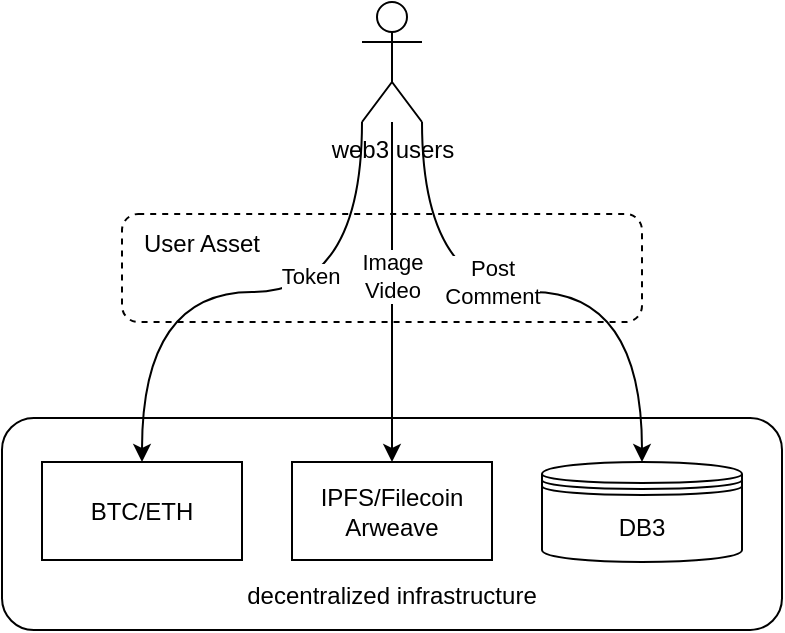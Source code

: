 <mxfile version="15.4.0" type="device"><diagram id="gtNHWnxdkgB9CYN3SvPO" name="position"><mxGraphModel dx="1106" dy="997" grid="0" gridSize="10" guides="1" tooltips="1" connect="1" arrows="1" fold="1" page="1" pageScale="1" pageWidth="827" pageHeight="1169" math="0" shadow="0"><root><mxCell id="0"/><mxCell id="1" parent="0"/><mxCell id="lLtBPlN1QBo-kXLzdG5X-13" value="" style="rounded=1;whiteSpace=wrap;html=1;strokeColor=default;dashed=1;" vertex="1" parent="1"><mxGeometry x="270" y="256" width="260" height="54" as="geometry"/></mxCell><mxCell id="lLtBPlN1QBo-kXLzdG5X-3" value="" style="rounded=1;whiteSpace=wrap;html=1;" vertex="1" parent="1"><mxGeometry x="210" y="358" width="390" height="106" as="geometry"/></mxCell><mxCell id="lLtBPlN1QBo-kXLzdG5X-1" value="BTC/ETH" style="rounded=0;whiteSpace=wrap;html=1;" vertex="1" parent="1"><mxGeometry x="230" y="380" width="100" height="49" as="geometry"/></mxCell><mxCell id="lLtBPlN1QBo-kXLzdG5X-2" value="DB3" style="shape=datastore;whiteSpace=wrap;html=1;" vertex="1" parent="1"><mxGeometry x="480" y="380" width="100" height="50" as="geometry"/></mxCell><mxCell id="lLtBPlN1QBo-kXLzdG5X-4" value="decentralized infrastructure" style="text;html=1;strokeColor=none;fillColor=none;align=center;verticalAlign=middle;whiteSpace=wrap;rounded=0;" vertex="1" parent="1"><mxGeometry x="330" y="432" width="150" height="30" as="geometry"/></mxCell><mxCell id="lLtBPlN1QBo-kXLzdG5X-5" value="IPFS/Filecoin&lt;br&gt;Arweave" style="rounded=0;whiteSpace=wrap;html=1;" vertex="1" parent="1"><mxGeometry x="355" y="380" width="100" height="49" as="geometry"/></mxCell><mxCell id="lLtBPlN1QBo-kXLzdG5X-7" style="edgeStyle=orthogonalEdgeStyle;rounded=0;orthogonalLoop=1;jettySize=auto;html=1;curved=1;exitX=0;exitY=1;exitDx=0;exitDy=0;exitPerimeter=0;" edge="1" parent="1" source="lLtBPlN1QBo-kXLzdG5X-6" target="lLtBPlN1QBo-kXLzdG5X-1"><mxGeometry relative="1" as="geometry"/></mxCell><mxCell id="lLtBPlN1QBo-kXLzdG5X-8" value="Token" style="edgeLabel;html=1;align=center;verticalAlign=middle;resizable=0;points=[];" vertex="1" connectable="0" parent="lLtBPlN1QBo-kXLzdG5X-7"><mxGeometry x="-0.207" y="-8" relative="1" as="geometry"><mxPoint as="offset"/></mxGeometry></mxCell><mxCell id="lLtBPlN1QBo-kXLzdG5X-9" style="edgeStyle=orthogonalEdgeStyle;curved=1;rounded=0;orthogonalLoop=1;jettySize=auto;html=1;" edge="1" parent="1" source="lLtBPlN1QBo-kXLzdG5X-6" target="lLtBPlN1QBo-kXLzdG5X-5"><mxGeometry relative="1" as="geometry"/></mxCell><mxCell id="lLtBPlN1QBo-kXLzdG5X-10" value="Image&lt;br&gt;Video" style="edgeLabel;html=1;align=center;verticalAlign=middle;resizable=0;points=[];" vertex="1" connectable="0" parent="lLtBPlN1QBo-kXLzdG5X-9"><mxGeometry x="-0.094" relative="1" as="geometry"><mxPoint as="offset"/></mxGeometry></mxCell><mxCell id="lLtBPlN1QBo-kXLzdG5X-11" style="edgeStyle=orthogonalEdgeStyle;curved=1;rounded=0;orthogonalLoop=1;jettySize=auto;html=1;entryX=0.5;entryY=0;entryDx=0;entryDy=0;exitX=1;exitY=1;exitDx=0;exitDy=0;exitPerimeter=0;" edge="1" parent="1" source="lLtBPlN1QBo-kXLzdG5X-6" target="lLtBPlN1QBo-kXLzdG5X-2"><mxGeometry relative="1" as="geometry"/></mxCell><mxCell id="lLtBPlN1QBo-kXLzdG5X-12" value="Post &lt;br&gt;Comment" style="edgeLabel;html=1;align=center;verticalAlign=middle;resizable=0;points=[];" vertex="1" connectable="0" parent="lLtBPlN1QBo-kXLzdG5X-11"><mxGeometry x="-0.221" y="14" relative="1" as="geometry"><mxPoint x="11" y="9" as="offset"/></mxGeometry></mxCell><mxCell id="lLtBPlN1QBo-kXLzdG5X-6" value="web3 users" style="shape=umlActor;verticalLabelPosition=bottom;verticalAlign=top;html=1;outlineConnect=0;" vertex="1" parent="1"><mxGeometry x="390" y="150" width="30" height="60" as="geometry"/></mxCell><mxCell id="lLtBPlN1QBo-kXLzdG5X-17" value="User Asset" style="text;html=1;strokeColor=none;fillColor=none;align=center;verticalAlign=middle;whiteSpace=wrap;rounded=0;dashed=1;" vertex="1" parent="1"><mxGeometry x="270" y="256" width="80" height="30" as="geometry"/></mxCell></root></mxGraphModel></diagram></mxfile>